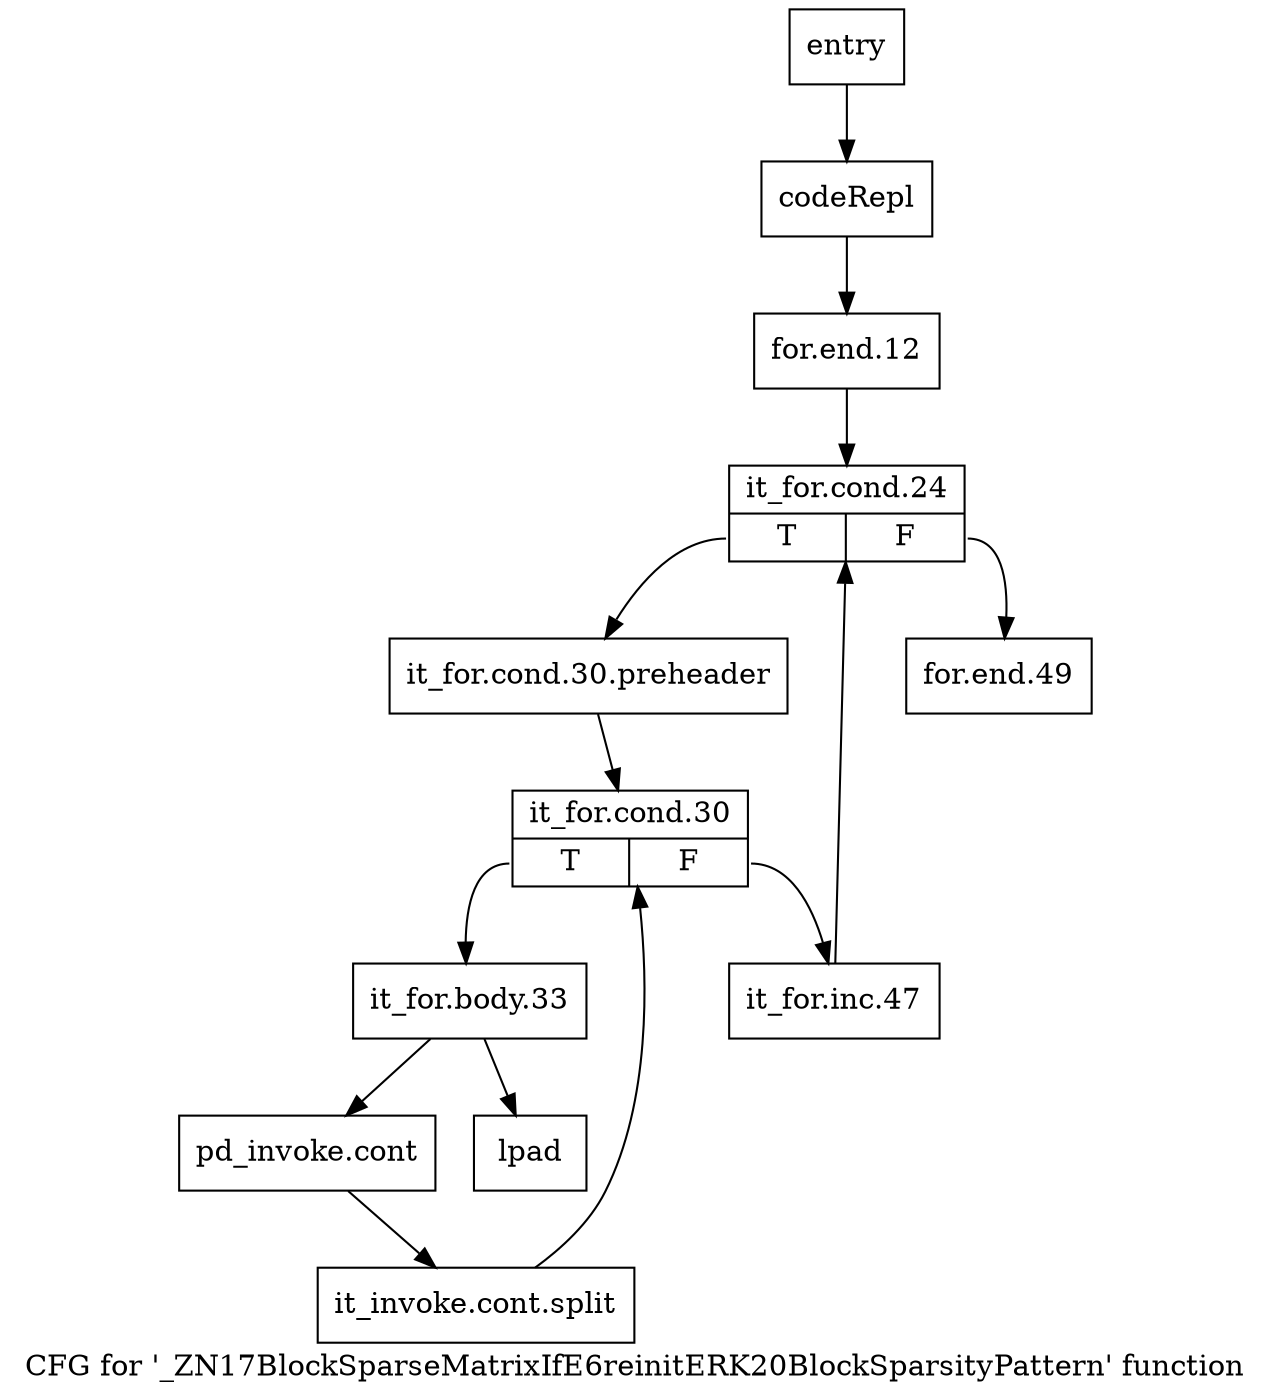 digraph "CFG for '_ZN17BlockSparseMatrixIfE6reinitERK20BlockSparsityPattern' function" {
	label="CFG for '_ZN17BlockSparseMatrixIfE6reinitERK20BlockSparsityPattern' function";

	Node0x2d44b80 [shape=record,label="{entry}"];
	Node0x2d44b80 -> Node0x2d44bd0;
	Node0x2d44bd0 [shape=record,label="{codeRepl}"];
	Node0x2d44bd0 -> Node0x2d44c20;
	Node0x2d44c20 [shape=record,label="{for.end.12}"];
	Node0x2d44c20 -> Node0x2d44c70;
	Node0x2d44c70 [shape=record,label="{it_for.cond.24|{<s0>T|<s1>F}}"];
	Node0x2d44c70:s0 -> Node0x2d44cc0;
	Node0x2d44c70:s1 -> Node0x2d44ea0;
	Node0x2d44cc0 [shape=record,label="{it_for.cond.30.preheader}"];
	Node0x2d44cc0 -> Node0x2d44d10;
	Node0x2d44d10 [shape=record,label="{it_for.cond.30|{<s0>T|<s1>F}}"];
	Node0x2d44d10:s0 -> Node0x2d44d60;
	Node0x2d44d10:s1 -> Node0x2d44e50;
	Node0x2d44d60 [shape=record,label="{it_for.body.33}"];
	Node0x2d44d60 -> Node0x2d44db0;
	Node0x2d44d60 -> Node0x2d44e00;
	Node0x2d44db0 [shape=record,label="{pd_invoke.cont}"];
	Node0x2d44db0 -> Node0x811ab50;
	Node0x811ab50 [shape=record,label="{it_invoke.cont.split}"];
	Node0x811ab50 -> Node0x2d44d10;
	Node0x2d44e00 [shape=record,label="{lpad}"];
	Node0x2d44e50 [shape=record,label="{it_for.inc.47}"];
	Node0x2d44e50 -> Node0x2d44c70;
	Node0x2d44ea0 [shape=record,label="{for.end.49}"];
}
